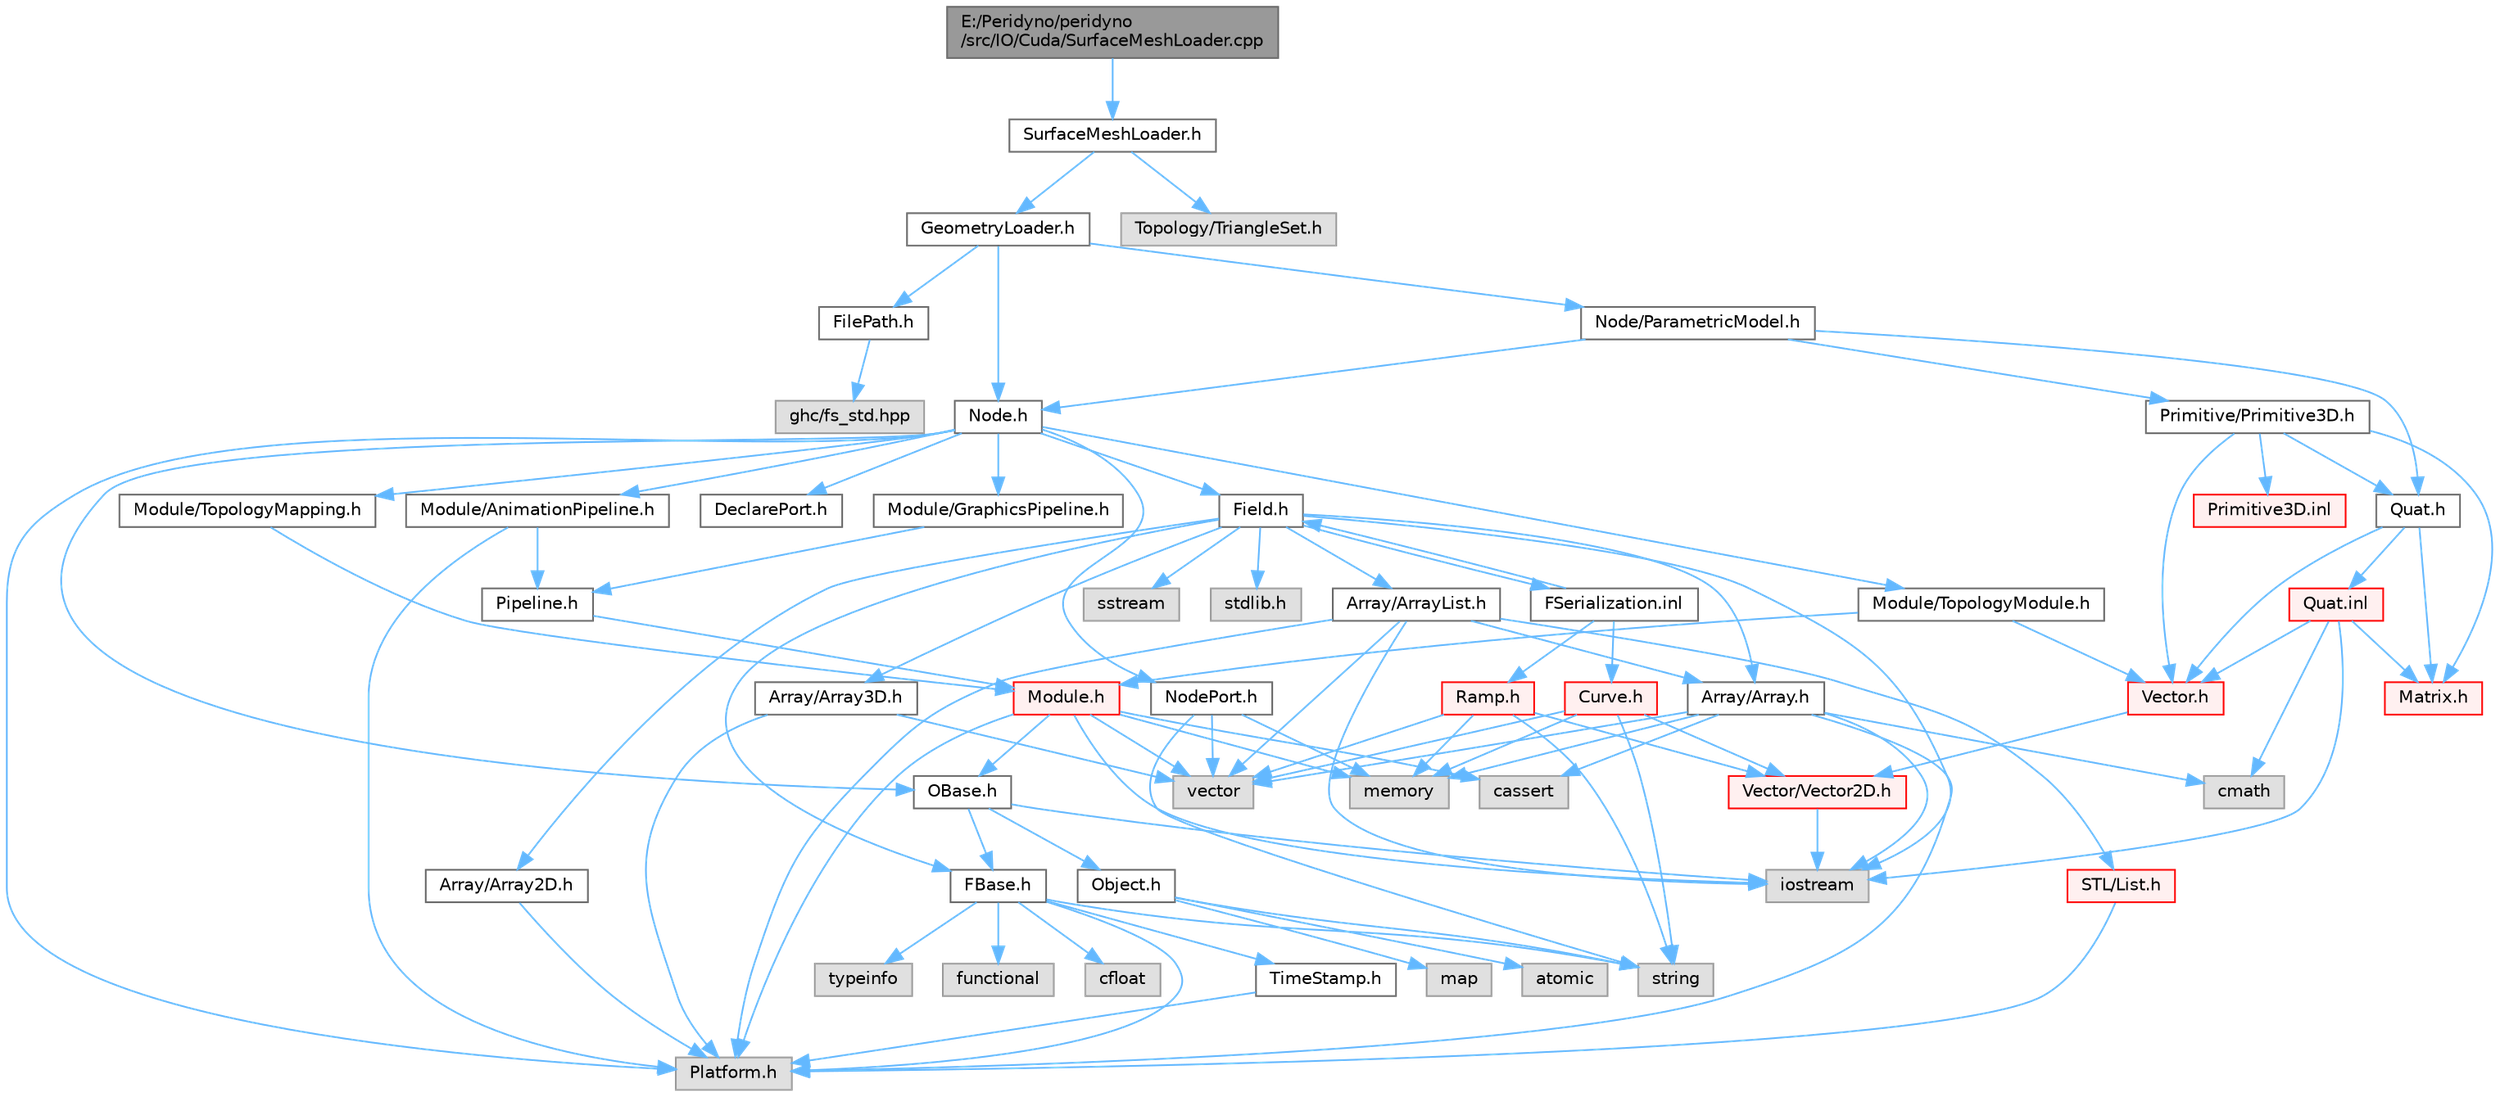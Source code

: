 digraph "E:/Peridyno/peridyno/src/IO/Cuda/SurfaceMeshLoader.cpp"
{
 // LATEX_PDF_SIZE
  bgcolor="transparent";
  edge [fontname=Helvetica,fontsize=10,labelfontname=Helvetica,labelfontsize=10];
  node [fontname=Helvetica,fontsize=10,shape=box,height=0.2,width=0.4];
  Node1 [id="Node000001",label="E:/Peridyno/peridyno\l/src/IO/Cuda/SurfaceMeshLoader.cpp",height=0.2,width=0.4,color="gray40", fillcolor="grey60", style="filled", fontcolor="black",tooltip=" "];
  Node1 -> Node2 [id="edge1_Node000001_Node000002",color="steelblue1",style="solid",tooltip=" "];
  Node2 [id="Node000002",label="SurfaceMeshLoader.h",height=0.2,width=0.4,color="grey40", fillcolor="white", style="filled",URL="$_surface_mesh_loader_8h.html",tooltip=" "];
  Node2 -> Node3 [id="edge2_Node000002_Node000003",color="steelblue1",style="solid",tooltip=" "];
  Node3 [id="Node000003",label="GeometryLoader.h",height=0.2,width=0.4,color="grey40", fillcolor="white", style="filled",URL="$_geometry_loader_8h.html",tooltip=" "];
  Node3 -> Node4 [id="edge3_Node000003_Node000004",color="steelblue1",style="solid",tooltip=" "];
  Node4 [id="Node000004",label="Node.h",height=0.2,width=0.4,color="grey40", fillcolor="white", style="filled",URL="$_node_8h.html",tooltip=" "];
  Node4 -> Node5 [id="edge4_Node000004_Node000005",color="steelblue1",style="solid",tooltip=" "];
  Node5 [id="Node000005",label="OBase.h",height=0.2,width=0.4,color="grey40", fillcolor="white", style="filled",URL="$_o_base_8h.html",tooltip=" "];
  Node5 -> Node6 [id="edge5_Node000005_Node000006",color="steelblue1",style="solid",tooltip=" "];
  Node6 [id="Node000006",label="iostream",height=0.2,width=0.4,color="grey60", fillcolor="#E0E0E0", style="filled",tooltip=" "];
  Node5 -> Node7 [id="edge6_Node000005_Node000007",color="steelblue1",style="solid",tooltip=" "];
  Node7 [id="Node000007",label="FBase.h",height=0.2,width=0.4,color="grey40", fillcolor="white", style="filled",URL="$_f_base_8h.html",tooltip=" "];
  Node7 -> Node8 [id="edge7_Node000007_Node000008",color="steelblue1",style="solid",tooltip=" "];
  Node8 [id="Node000008",label="Platform.h",height=0.2,width=0.4,color="grey60", fillcolor="#E0E0E0", style="filled",tooltip=" "];
  Node7 -> Node9 [id="edge8_Node000007_Node000009",color="steelblue1",style="solid",tooltip=" "];
  Node9 [id="Node000009",label="TimeStamp.h",height=0.2,width=0.4,color="grey40", fillcolor="white", style="filled",URL="$_time_stamp_8h.html",tooltip=" "];
  Node9 -> Node8 [id="edge9_Node000009_Node000008",color="steelblue1",style="solid",tooltip=" "];
  Node7 -> Node10 [id="edge10_Node000007_Node000010",color="steelblue1",style="solid",tooltip=" "];
  Node10 [id="Node000010",label="typeinfo",height=0.2,width=0.4,color="grey60", fillcolor="#E0E0E0", style="filled",tooltip=" "];
  Node7 -> Node11 [id="edge11_Node000007_Node000011",color="steelblue1",style="solid",tooltip=" "];
  Node11 [id="Node000011",label="string",height=0.2,width=0.4,color="grey60", fillcolor="#E0E0E0", style="filled",tooltip=" "];
  Node7 -> Node12 [id="edge12_Node000007_Node000012",color="steelblue1",style="solid",tooltip=" "];
  Node12 [id="Node000012",label="functional",height=0.2,width=0.4,color="grey60", fillcolor="#E0E0E0", style="filled",tooltip=" "];
  Node7 -> Node13 [id="edge13_Node000007_Node000013",color="steelblue1",style="solid",tooltip=" "];
  Node13 [id="Node000013",label="cfloat",height=0.2,width=0.4,color="grey60", fillcolor="#E0E0E0", style="filled",tooltip=" "];
  Node5 -> Node14 [id="edge14_Node000005_Node000014",color="steelblue1",style="solid",tooltip=" "];
  Node14 [id="Node000014",label="Object.h",height=0.2,width=0.4,color="grey40", fillcolor="white", style="filled",URL="$_object_8h.html",tooltip=" "];
  Node14 -> Node11 [id="edge15_Node000014_Node000011",color="steelblue1",style="solid",tooltip=" "];
  Node14 -> Node15 [id="edge16_Node000014_Node000015",color="steelblue1",style="solid",tooltip=" "];
  Node15 [id="Node000015",label="atomic",height=0.2,width=0.4,color="grey60", fillcolor="#E0E0E0", style="filled",tooltip=" "];
  Node14 -> Node16 [id="edge17_Node000014_Node000016",color="steelblue1",style="solid",tooltip=" "];
  Node16 [id="Node000016",label="map",height=0.2,width=0.4,color="grey60", fillcolor="#E0E0E0", style="filled",tooltip=" "];
  Node4 -> Node17 [id="edge18_Node000004_Node000017",color="steelblue1",style="solid",tooltip=" "];
  Node17 [id="Node000017",label="Field.h",height=0.2,width=0.4,color="grey40", fillcolor="white", style="filled",URL="$_field_8h.html",tooltip=" "];
  Node17 -> Node6 [id="edge19_Node000017_Node000006",color="steelblue1",style="solid",tooltip=" "];
  Node17 -> Node18 [id="edge20_Node000017_Node000018",color="steelblue1",style="solid",tooltip=" "];
  Node18 [id="Node000018",label="stdlib.h",height=0.2,width=0.4,color="grey60", fillcolor="#E0E0E0", style="filled",tooltip=" "];
  Node17 -> Node19 [id="edge21_Node000017_Node000019",color="steelblue1",style="solid",tooltip=" "];
  Node19 [id="Node000019",label="sstream",height=0.2,width=0.4,color="grey60", fillcolor="#E0E0E0", style="filled",tooltip=" "];
  Node17 -> Node7 [id="edge22_Node000017_Node000007",color="steelblue1",style="solid",tooltip=" "];
  Node17 -> Node20 [id="edge23_Node000017_Node000020",color="steelblue1",style="solid",tooltip=" "];
  Node20 [id="Node000020",label="Array/Array.h",height=0.2,width=0.4,color="grey40", fillcolor="white", style="filled",URL="$_array_8h.html",tooltip=" "];
  Node20 -> Node8 [id="edge24_Node000020_Node000008",color="steelblue1",style="solid",tooltip=" "];
  Node20 -> Node21 [id="edge25_Node000020_Node000021",color="steelblue1",style="solid",tooltip=" "];
  Node21 [id="Node000021",label="cassert",height=0.2,width=0.4,color="grey60", fillcolor="#E0E0E0", style="filled",tooltip=" "];
  Node20 -> Node22 [id="edge26_Node000020_Node000022",color="steelblue1",style="solid",tooltip=" "];
  Node22 [id="Node000022",label="vector",height=0.2,width=0.4,color="grey60", fillcolor="#E0E0E0", style="filled",tooltip=" "];
  Node20 -> Node6 [id="edge27_Node000020_Node000006",color="steelblue1",style="solid",tooltip=" "];
  Node20 -> Node23 [id="edge28_Node000020_Node000023",color="steelblue1",style="solid",tooltip=" "];
  Node23 [id="Node000023",label="memory",height=0.2,width=0.4,color="grey60", fillcolor="#E0E0E0", style="filled",tooltip=" "];
  Node20 -> Node24 [id="edge29_Node000020_Node000024",color="steelblue1",style="solid",tooltip=" "];
  Node24 [id="Node000024",label="cmath",height=0.2,width=0.4,color="grey60", fillcolor="#E0E0E0", style="filled",tooltip=" "];
  Node17 -> Node25 [id="edge30_Node000017_Node000025",color="steelblue1",style="solid",tooltip=" "];
  Node25 [id="Node000025",label="Array/Array2D.h",height=0.2,width=0.4,color="grey40", fillcolor="white", style="filled",URL="$_array2_d_8h.html",tooltip=" "];
  Node25 -> Node8 [id="edge31_Node000025_Node000008",color="steelblue1",style="solid",tooltip=" "];
  Node17 -> Node26 [id="edge32_Node000017_Node000026",color="steelblue1",style="solid",tooltip=" "];
  Node26 [id="Node000026",label="Array/Array3D.h",height=0.2,width=0.4,color="grey40", fillcolor="white", style="filled",URL="$_array3_d_8h.html",tooltip=" "];
  Node26 -> Node8 [id="edge33_Node000026_Node000008",color="steelblue1",style="solid",tooltip=" "];
  Node26 -> Node22 [id="edge34_Node000026_Node000022",color="steelblue1",style="solid",tooltip=" "];
  Node17 -> Node27 [id="edge35_Node000017_Node000027",color="steelblue1",style="solid",tooltip=" "];
  Node27 [id="Node000027",label="Array/ArrayList.h",height=0.2,width=0.4,color="grey40", fillcolor="white", style="filled",URL="$_array_list_8h.html",tooltip=" "];
  Node27 -> Node22 [id="edge36_Node000027_Node000022",color="steelblue1",style="solid",tooltip=" "];
  Node27 -> Node6 [id="edge37_Node000027_Node000006",color="steelblue1",style="solid",tooltip=" "];
  Node27 -> Node8 [id="edge38_Node000027_Node000008",color="steelblue1",style="solid",tooltip=" "];
  Node27 -> Node28 [id="edge39_Node000027_Node000028",color="steelblue1",style="solid",tooltip=" "];
  Node28 [id="Node000028",label="STL/List.h",height=0.2,width=0.4,color="red", fillcolor="#FFF0F0", style="filled",URL="$_list_8h.html",tooltip=" "];
  Node28 -> Node8 [id="edge40_Node000028_Node000008",color="steelblue1",style="solid",tooltip=" "];
  Node27 -> Node20 [id="edge41_Node000027_Node000020",color="steelblue1",style="solid",tooltip=" "];
  Node17 -> Node68 [id="edge42_Node000017_Node000068",color="steelblue1",style="solid",tooltip=" "];
  Node68 [id="Node000068",label="FSerialization.inl",height=0.2,width=0.4,color="grey40", fillcolor="white", style="filled",URL="$_f_serialization_8inl.html",tooltip=" "];
  Node68 -> Node17 [id="edge43_Node000068_Node000017",color="steelblue1",style="solid",tooltip=" "];
  Node68 -> Node69 [id="edge44_Node000068_Node000069",color="steelblue1",style="solid",tooltip=" "];
  Node69 [id="Node000069",label="Ramp.h",height=0.2,width=0.4,color="red", fillcolor="#FFF0F0", style="filled",URL="$_ramp_8h.html",tooltip=" "];
  Node69 -> Node22 [id="edge45_Node000069_Node000022",color="steelblue1",style="solid",tooltip=" "];
  Node69 -> Node23 [id="edge46_Node000069_Node000023",color="steelblue1",style="solid",tooltip=" "];
  Node69 -> Node11 [id="edge47_Node000069_Node000011",color="steelblue1",style="solid",tooltip=" "];
  Node69 -> Node33 [id="edge48_Node000069_Node000033",color="steelblue1",style="solid",tooltip=" "];
  Node33 [id="Node000033",label="Vector/Vector2D.h",height=0.2,width=0.4,color="red", fillcolor="#FFF0F0", style="filled",URL="$_vector2_d_8h.html",tooltip=" "];
  Node33 -> Node6 [id="edge49_Node000033_Node000006",color="steelblue1",style="solid",tooltip=" "];
  Node68 -> Node71 [id="edge50_Node000068_Node000071",color="steelblue1",style="solid",tooltip=" "];
  Node71 [id="Node000071",label="Curve.h",height=0.2,width=0.4,color="red", fillcolor="#FFF0F0", style="filled",URL="$_curve_8h.html",tooltip=" "];
  Node71 -> Node22 [id="edge51_Node000071_Node000022",color="steelblue1",style="solid",tooltip=" "];
  Node71 -> Node23 [id="edge52_Node000071_Node000023",color="steelblue1",style="solid",tooltip=" "];
  Node71 -> Node11 [id="edge53_Node000071_Node000011",color="steelblue1",style="solid",tooltip=" "];
  Node71 -> Node33 [id="edge54_Node000071_Node000033",color="steelblue1",style="solid",tooltip=" "];
  Node4 -> Node8 [id="edge55_Node000004_Node000008",color="steelblue1",style="solid",tooltip=" "];
  Node4 -> Node72 [id="edge56_Node000004_Node000072",color="steelblue1",style="solid",tooltip=" "];
  Node72 [id="Node000072",label="DeclarePort.h",height=0.2,width=0.4,color="grey40", fillcolor="white", style="filled",URL="$_declare_port_8h.html",tooltip=" "];
  Node4 -> Node73 [id="edge57_Node000004_Node000073",color="steelblue1",style="solid",tooltip=" "];
  Node73 [id="Node000073",label="NodePort.h",height=0.2,width=0.4,color="grey40", fillcolor="white", style="filled",URL="$_node_port_8h.html",tooltip=" "];
  Node73 -> Node11 [id="edge58_Node000073_Node000011",color="steelblue1",style="solid",tooltip=" "];
  Node73 -> Node22 [id="edge59_Node000073_Node000022",color="steelblue1",style="solid",tooltip=" "];
  Node73 -> Node23 [id="edge60_Node000073_Node000023",color="steelblue1",style="solid",tooltip=" "];
  Node4 -> Node74 [id="edge61_Node000004_Node000074",color="steelblue1",style="solid",tooltip=" "];
  Node74 [id="Node000074",label="Module/TopologyModule.h",height=0.2,width=0.4,color="grey40", fillcolor="white", style="filled",URL="$_topology_module_8h.html",tooltip=" "];
  Node74 -> Node32 [id="edge62_Node000074_Node000032",color="steelblue1",style="solid",tooltip=" "];
  Node32 [id="Node000032",label="Vector.h",height=0.2,width=0.4,color="red", fillcolor="#FFF0F0", style="filled",URL="$_vector_8h.html",tooltip=" "];
  Node32 -> Node33 [id="edge63_Node000032_Node000033",color="steelblue1",style="solid",tooltip=" "];
  Node74 -> Node75 [id="edge64_Node000074_Node000075",color="steelblue1",style="solid",tooltip=" "];
  Node75 [id="Node000075",label="Module.h",height=0.2,width=0.4,color="red", fillcolor="#FFF0F0", style="filled",URL="$_module_8h.html",tooltip=" "];
  Node75 -> Node8 [id="edge65_Node000075_Node000008",color="steelblue1",style="solid",tooltip=" "];
  Node75 -> Node23 [id="edge66_Node000075_Node000023",color="steelblue1",style="solid",tooltip=" "];
  Node75 -> Node22 [id="edge67_Node000075_Node000022",color="steelblue1",style="solid",tooltip=" "];
  Node75 -> Node21 [id="edge68_Node000075_Node000021",color="steelblue1",style="solid",tooltip=" "];
  Node75 -> Node6 [id="edge69_Node000075_Node000006",color="steelblue1",style="solid",tooltip=" "];
  Node75 -> Node5 [id="edge70_Node000075_Node000005",color="steelblue1",style="solid",tooltip=" "];
  Node4 -> Node94 [id="edge71_Node000004_Node000094",color="steelblue1",style="solid",tooltip=" "];
  Node94 [id="Node000094",label="Module/TopologyMapping.h",height=0.2,width=0.4,color="grey40", fillcolor="white", style="filled",URL="$_topology_mapping_8h.html",tooltip=" "];
  Node94 -> Node75 [id="edge72_Node000094_Node000075",color="steelblue1",style="solid",tooltip=" "];
  Node4 -> Node95 [id="edge73_Node000004_Node000095",color="steelblue1",style="solid",tooltip=" "];
  Node95 [id="Node000095",label="Module/AnimationPipeline.h",height=0.2,width=0.4,color="grey40", fillcolor="white", style="filled",URL="$_animation_pipeline_8h.html",tooltip=" "];
  Node95 -> Node96 [id="edge74_Node000095_Node000096",color="steelblue1",style="solid",tooltip=" "];
  Node96 [id="Node000096",label="Pipeline.h",height=0.2,width=0.4,color="grey40", fillcolor="white", style="filled",URL="$_pipeline_8h.html",tooltip=" "];
  Node96 -> Node75 [id="edge75_Node000096_Node000075",color="steelblue1",style="solid",tooltip=" "];
  Node95 -> Node8 [id="edge76_Node000095_Node000008",color="steelblue1",style="solid",tooltip=" "];
  Node4 -> Node97 [id="edge77_Node000004_Node000097",color="steelblue1",style="solid",tooltip=" "];
  Node97 [id="Node000097",label="Module/GraphicsPipeline.h",height=0.2,width=0.4,color="grey40", fillcolor="white", style="filled",URL="$_graphics_pipeline_8h.html",tooltip=" "];
  Node97 -> Node96 [id="edge78_Node000097_Node000096",color="steelblue1",style="solid",tooltip=" "];
  Node3 -> Node98 [id="edge79_Node000003_Node000098",color="steelblue1",style="solid",tooltip=" "];
  Node98 [id="Node000098",label="FilePath.h",height=0.2,width=0.4,color="grey40", fillcolor="white", style="filled",URL="$_file_path_8h.html",tooltip=" "];
  Node98 -> Node99 [id="edge80_Node000098_Node000099",color="steelblue1",style="solid",tooltip=" "];
  Node99 [id="Node000099",label="ghc/fs_std.hpp",height=0.2,width=0.4,color="grey60", fillcolor="#E0E0E0", style="filled",tooltip=" "];
  Node3 -> Node100 [id="edge81_Node000003_Node000100",color="steelblue1",style="solid",tooltip=" "];
  Node100 [id="Node000100",label="Node/ParametricModel.h",height=0.2,width=0.4,color="grey40", fillcolor="white", style="filled",URL="$_parametric_model_8h.html",tooltip=" "];
  Node100 -> Node4 [id="edge82_Node000100_Node000004",color="steelblue1",style="solid",tooltip=" "];
  Node100 -> Node63 [id="edge83_Node000100_Node000063",color="steelblue1",style="solid",tooltip=" "];
  Node63 [id="Node000063",label="Quat.h",height=0.2,width=0.4,color="grey40", fillcolor="white", style="filled",URL="$_quat_8h.html",tooltip="Implementation of quaternion."];
  Node63 -> Node32 [id="edge84_Node000063_Node000032",color="steelblue1",style="solid",tooltip=" "];
  Node63 -> Node50 [id="edge85_Node000063_Node000050",color="steelblue1",style="solid",tooltip=" "];
  Node50 [id="Node000050",label="Matrix.h",height=0.2,width=0.4,color="red", fillcolor="#FFF0F0", style="filled",URL="$_matrix_8h.html",tooltip=" "];
  Node63 -> Node64 [id="edge86_Node000063_Node000064",color="steelblue1",style="solid",tooltip=" "];
  Node64 [id="Node000064",label="Quat.inl",height=0.2,width=0.4,color="red", fillcolor="#FFF0F0", style="filled",URL="$_quat_8inl.html",tooltip=" "];
  Node64 -> Node24 [id="edge87_Node000064_Node000024",color="steelblue1",style="solid",tooltip=" "];
  Node64 -> Node6 [id="edge88_Node000064_Node000006",color="steelblue1",style="solid",tooltip=" "];
  Node64 -> Node32 [id="edge89_Node000064_Node000032",color="steelblue1",style="solid",tooltip=" "];
  Node64 -> Node50 [id="edge90_Node000064_Node000050",color="steelblue1",style="solid",tooltip=" "];
  Node100 -> Node101 [id="edge91_Node000100_Node000101",color="steelblue1",style="solid",tooltip=" "];
  Node101 [id="Node000101",label="Primitive/Primitive3D.h",height=0.2,width=0.4,color="grey40", fillcolor="white", style="filled",URL="$_primitive3_d_8h.html",tooltip=" "];
  Node101 -> Node32 [id="edge92_Node000101_Node000032",color="steelblue1",style="solid",tooltip=" "];
  Node101 -> Node50 [id="edge93_Node000101_Node000050",color="steelblue1",style="solid",tooltip=" "];
  Node101 -> Node63 [id="edge94_Node000101_Node000063",color="steelblue1",style="solid",tooltip=" "];
  Node101 -> Node102 [id="edge95_Node000101_Node000102",color="steelblue1",style="solid",tooltip=" "];
  Node102 [id="Node000102",label="Primitive3D.inl",height=0.2,width=0.4,color="red", fillcolor="#FFF0F0", style="filled",URL="$_primitive3_d_8inl.html",tooltip=" "];
  Node2 -> Node105 [id="edge96_Node000002_Node000105",color="steelblue1",style="solid",tooltip=" "];
  Node105 [id="Node000105",label="Topology/TriangleSet.h",height=0.2,width=0.4,color="grey60", fillcolor="#E0E0E0", style="filled",tooltip=" "];
}
